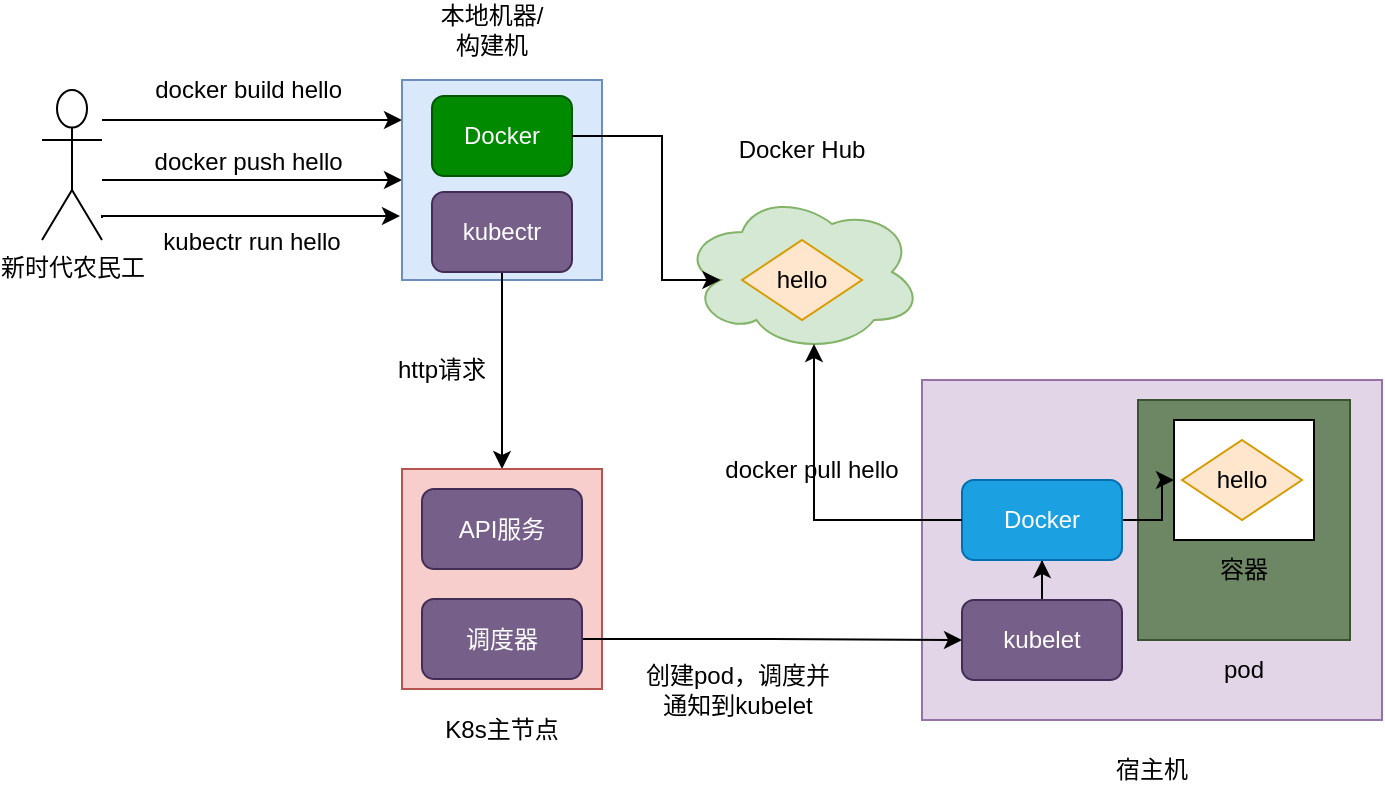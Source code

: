 <mxfile version="26.2.14">
  <diagram name="第 1 页" id="l_VnAO3lRRdTri1zaXOF">
    <mxGraphModel dx="1018" dy="689" grid="1" gridSize="10" guides="1" tooltips="1" connect="1" arrows="1" fold="1" page="1" pageScale="1" pageWidth="827" pageHeight="1169" math="0" shadow="0">
      <root>
        <mxCell id="0" />
        <mxCell id="1" parent="0" />
        <mxCell id="Gcsi8dEuq3cNgSNor6U5-23" value="" style="rounded=0;whiteSpace=wrap;html=1;fillColor=#e1d5e7;strokeColor=#9673a6;" vertex="1" parent="1">
          <mxGeometry x="480" y="430" width="230" height="170" as="geometry" />
        </mxCell>
        <mxCell id="Gcsi8dEuq3cNgSNor6U5-30" value="" style="rounded=0;whiteSpace=wrap;html=1;fillColor=#6d8764;fontColor=#ffffff;strokeColor=#3A5431;" vertex="1" parent="1">
          <mxGeometry x="588" y="440" width="106" height="120" as="geometry" />
        </mxCell>
        <mxCell id="Gcsi8dEuq3cNgSNor6U5-3" value="" style="edgeStyle=orthogonalEdgeStyle;rounded=0;orthogonalLoop=1;jettySize=auto;html=1;" edge="1" parent="1" source="Gcsi8dEuq3cNgSNor6U5-1" target="Gcsi8dEuq3cNgSNor6U5-2">
          <mxGeometry relative="1" as="geometry">
            <Array as="points">
              <mxPoint x="110" y="300" />
              <mxPoint x="110" y="300" />
            </Array>
          </mxGeometry>
        </mxCell>
        <mxCell id="Gcsi8dEuq3cNgSNor6U5-7" style="edgeStyle=orthogonalEdgeStyle;rounded=0;orthogonalLoop=1;jettySize=auto;html=1;entryX=0;entryY=0.5;entryDx=0;entryDy=0;" edge="1" parent="1" source="Gcsi8dEuq3cNgSNor6U5-1" target="Gcsi8dEuq3cNgSNor6U5-2">
          <mxGeometry relative="1" as="geometry">
            <Array as="points">
              <mxPoint x="130" y="330" />
              <mxPoint x="130" y="330" />
            </Array>
          </mxGeometry>
        </mxCell>
        <mxCell id="Gcsi8dEuq3cNgSNor6U5-1" value="新时代农民工" style="shape=umlActor;verticalLabelPosition=bottom;verticalAlign=top;html=1;outlineConnect=0;" vertex="1" parent="1">
          <mxGeometry x="40" y="285" width="30" height="75" as="geometry" />
        </mxCell>
        <mxCell id="Gcsi8dEuq3cNgSNor6U5-2" value="" style="rounded=0;whiteSpace=wrap;html=1;fillColor=#dae8fc;strokeColor=#6c8ebf;" vertex="1" parent="1">
          <mxGeometry x="220" y="280" width="100" height="100" as="geometry" />
        </mxCell>
        <mxCell id="Gcsi8dEuq3cNgSNor6U5-5" value="Docker" style="rounded=1;whiteSpace=wrap;html=1;fillColor=#008a00;fontColor=#ffffff;strokeColor=#005700;" vertex="1" parent="1">
          <mxGeometry x="235" y="288" width="70" height="40" as="geometry" />
        </mxCell>
        <mxCell id="Gcsi8dEuq3cNgSNor6U5-6" value="docker build hello&amp;nbsp;" style="text;html=1;align=center;verticalAlign=middle;whiteSpace=wrap;rounded=0;" vertex="1" parent="1">
          <mxGeometry x="90" y="270" width="110" height="30" as="geometry" />
        </mxCell>
        <mxCell id="Gcsi8dEuq3cNgSNor6U5-8" value="docker push hello&amp;nbsp;" style="text;html=1;align=center;verticalAlign=middle;whiteSpace=wrap;rounded=0;" vertex="1" parent="1">
          <mxGeometry x="90" y="306" width="110" height="30" as="geometry" />
        </mxCell>
        <mxCell id="Gcsi8dEuq3cNgSNor6U5-19" style="edgeStyle=orthogonalEdgeStyle;rounded=0;orthogonalLoop=1;jettySize=auto;html=1;entryX=0.5;entryY=0;entryDx=0;entryDy=0;" edge="1" parent="1" source="Gcsi8dEuq3cNgSNor6U5-9" target="Gcsi8dEuq3cNgSNor6U5-18">
          <mxGeometry relative="1" as="geometry" />
        </mxCell>
        <mxCell id="Gcsi8dEuq3cNgSNor6U5-9" value="kubectr" style="rounded=1;whiteSpace=wrap;html=1;fillColor=#76608a;fontColor=#ffffff;strokeColor=#432D57;" vertex="1" parent="1">
          <mxGeometry x="235" y="336" width="70" height="40" as="geometry" />
        </mxCell>
        <mxCell id="Gcsi8dEuq3cNgSNor6U5-12" style="edgeStyle=orthogonalEdgeStyle;rounded=0;orthogonalLoop=1;jettySize=auto;html=1;entryX=-0.01;entryY=0.69;entryDx=0;entryDy=0;entryPerimeter=0;" edge="1" parent="1">
          <mxGeometry relative="1" as="geometry">
            <mxPoint x="70" y="349" as="sourcePoint" />
            <mxPoint x="219" y="348" as="targetPoint" />
            <Array as="points">
              <mxPoint x="70" y="348" />
            </Array>
          </mxGeometry>
        </mxCell>
        <mxCell id="Gcsi8dEuq3cNgSNor6U5-13" value="kubectr run hello" style="text;html=1;align=center;verticalAlign=middle;whiteSpace=wrap;rounded=0;" vertex="1" parent="1">
          <mxGeometry x="80" y="346" width="130" height="30" as="geometry" />
        </mxCell>
        <mxCell id="Gcsi8dEuq3cNgSNor6U5-14" value="" style="ellipse;shape=cloud;whiteSpace=wrap;html=1;fillColor=#d5e8d4;strokeColor=#82b366;" vertex="1" parent="1">
          <mxGeometry x="360" y="336" width="120" height="80" as="geometry" />
        </mxCell>
        <mxCell id="Gcsi8dEuq3cNgSNor6U5-15" style="edgeStyle=orthogonalEdgeStyle;rounded=0;orthogonalLoop=1;jettySize=auto;html=1;entryX=0.16;entryY=0.55;entryDx=0;entryDy=0;entryPerimeter=0;" edge="1" parent="1" source="Gcsi8dEuq3cNgSNor6U5-5" target="Gcsi8dEuq3cNgSNor6U5-14">
          <mxGeometry relative="1" as="geometry">
            <Array as="points">
              <mxPoint x="350" y="308" />
              <mxPoint x="350" y="380" />
            </Array>
          </mxGeometry>
        </mxCell>
        <mxCell id="Gcsi8dEuq3cNgSNor6U5-16" value="hello" style="rhombus;whiteSpace=wrap;html=1;fillColor=#ffe6cc;strokeColor=#d79b00;" vertex="1" parent="1">
          <mxGeometry x="390" y="360" width="60" height="40" as="geometry" />
        </mxCell>
        <mxCell id="Gcsi8dEuq3cNgSNor6U5-17" value="Docker Hub" style="text;html=1;align=center;verticalAlign=middle;whiteSpace=wrap;rounded=0;" vertex="1" parent="1">
          <mxGeometry x="380" y="300" width="80" height="30" as="geometry" />
        </mxCell>
        <mxCell id="Gcsi8dEuq3cNgSNor6U5-18" value="" style="rounded=0;whiteSpace=wrap;html=1;fillColor=#f8cecc;strokeColor=#b85450;" vertex="1" parent="1">
          <mxGeometry x="220" y="474.5" width="100" height="110" as="geometry" />
        </mxCell>
        <mxCell id="Gcsi8dEuq3cNgSNor6U5-20" value="API服务" style="rounded=1;whiteSpace=wrap;html=1;fillColor=#76608a;fontColor=#ffffff;strokeColor=#432D57;" vertex="1" parent="1">
          <mxGeometry x="230" y="484.5" width="80" height="40" as="geometry" />
        </mxCell>
        <mxCell id="Gcsi8dEuq3cNgSNor6U5-26" style="edgeStyle=orthogonalEdgeStyle;rounded=0;orthogonalLoop=1;jettySize=auto;html=1;" edge="1" parent="1" source="Gcsi8dEuq3cNgSNor6U5-21" target="Gcsi8dEuq3cNgSNor6U5-25">
          <mxGeometry relative="1" as="geometry" />
        </mxCell>
        <mxCell id="Gcsi8dEuq3cNgSNor6U5-21" value="调度器" style="rounded=1;whiteSpace=wrap;html=1;fillColor=#76608a;fontColor=#ffffff;strokeColor=#432D57;" vertex="1" parent="1">
          <mxGeometry x="230" y="539.5" width="80" height="40" as="geometry" />
        </mxCell>
        <mxCell id="Gcsi8dEuq3cNgSNor6U5-22" value="http请求" style="text;html=1;align=center;verticalAlign=middle;whiteSpace=wrap;rounded=0;" vertex="1" parent="1">
          <mxGeometry x="210" y="410" width="60" height="30" as="geometry" />
        </mxCell>
        <mxCell id="Gcsi8dEuq3cNgSNor6U5-31" style="edgeStyle=orthogonalEdgeStyle;rounded=0;orthogonalLoop=1;jettySize=auto;html=1;entryX=0.5;entryY=1;entryDx=0;entryDy=0;" edge="1" parent="1" source="Gcsi8dEuq3cNgSNor6U5-25" target="Gcsi8dEuq3cNgSNor6U5-27">
          <mxGeometry relative="1" as="geometry" />
        </mxCell>
        <mxCell id="Gcsi8dEuq3cNgSNor6U5-25" value="kubelet" style="rounded=1;whiteSpace=wrap;html=1;fillColor=#76608a;fontColor=#ffffff;strokeColor=#432D57;" vertex="1" parent="1">
          <mxGeometry x="500" y="540" width="80" height="40" as="geometry" />
        </mxCell>
        <mxCell id="Gcsi8dEuq3cNgSNor6U5-38" style="edgeStyle=orthogonalEdgeStyle;rounded=0;orthogonalLoop=1;jettySize=auto;html=1;entryX=0;entryY=0.5;entryDx=0;entryDy=0;" edge="1" parent="1" source="Gcsi8dEuq3cNgSNor6U5-27" target="Gcsi8dEuq3cNgSNor6U5-32">
          <mxGeometry relative="1" as="geometry" />
        </mxCell>
        <mxCell id="Gcsi8dEuq3cNgSNor6U5-27" value="Docker" style="rounded=1;whiteSpace=wrap;html=1;fillColor=#1ba1e2;fontColor=#ffffff;strokeColor=#006EAF;" vertex="1" parent="1">
          <mxGeometry x="500" y="480" width="80" height="40" as="geometry" />
        </mxCell>
        <mxCell id="Gcsi8dEuq3cNgSNor6U5-28" style="edgeStyle=orthogonalEdgeStyle;rounded=0;orthogonalLoop=1;jettySize=auto;html=1;entryX=0.55;entryY=0.95;entryDx=0;entryDy=0;entryPerimeter=0;" edge="1" parent="1" source="Gcsi8dEuq3cNgSNor6U5-27" target="Gcsi8dEuq3cNgSNor6U5-14">
          <mxGeometry relative="1" as="geometry" />
        </mxCell>
        <mxCell id="Gcsi8dEuq3cNgSNor6U5-29" value="docker pull hello" style="text;html=1;align=center;verticalAlign=middle;whiteSpace=wrap;rounded=0;" vertex="1" parent="1">
          <mxGeometry x="380" y="460" width="90" height="30" as="geometry" />
        </mxCell>
        <mxCell id="Gcsi8dEuq3cNgSNor6U5-32" value="" style="rounded=0;whiteSpace=wrap;html=1;" vertex="1" parent="1">
          <mxGeometry x="606" y="450" width="70" height="60" as="geometry" />
        </mxCell>
        <mxCell id="Gcsi8dEuq3cNgSNor6U5-33" value="hello" style="rhombus;whiteSpace=wrap;html=1;fillColor=#ffe6cc;strokeColor=#d79b00;" vertex="1" parent="1">
          <mxGeometry x="610" y="460" width="60" height="40" as="geometry" />
        </mxCell>
        <mxCell id="Gcsi8dEuq3cNgSNor6U5-34" value="pod" style="text;html=1;align=center;verticalAlign=middle;whiteSpace=wrap;rounded=0;" vertex="1" parent="1">
          <mxGeometry x="611" y="560" width="60" height="30" as="geometry" />
        </mxCell>
        <mxCell id="Gcsi8dEuq3cNgSNor6U5-35" value="容器" style="text;html=1;align=center;verticalAlign=middle;whiteSpace=wrap;rounded=0;" vertex="1" parent="1">
          <mxGeometry x="611" y="510" width="60" height="30" as="geometry" />
        </mxCell>
        <mxCell id="Gcsi8dEuq3cNgSNor6U5-36" value="创建pod，调度并通知到kubelet" style="text;html=1;align=center;verticalAlign=middle;whiteSpace=wrap;rounded=0;" vertex="1" parent="1">
          <mxGeometry x="340" y="570" width="96" height="30" as="geometry" />
        </mxCell>
        <mxCell id="Gcsi8dEuq3cNgSNor6U5-39" value="宿主机" style="text;html=1;align=center;verticalAlign=middle;whiteSpace=wrap;rounded=0;" vertex="1" parent="1">
          <mxGeometry x="565" y="610" width="60" height="30" as="geometry" />
        </mxCell>
        <mxCell id="Gcsi8dEuq3cNgSNor6U5-40" value="本地机器/构建机" style="text;html=1;align=center;verticalAlign=middle;whiteSpace=wrap;rounded=0;" vertex="1" parent="1">
          <mxGeometry x="235" y="240" width="60" height="30" as="geometry" />
        </mxCell>
        <mxCell id="Gcsi8dEuq3cNgSNor6U5-41" value="K8s主节点" style="text;html=1;align=center;verticalAlign=middle;whiteSpace=wrap;rounded=0;" vertex="1" parent="1">
          <mxGeometry x="240" y="590" width="60" height="30" as="geometry" />
        </mxCell>
      </root>
    </mxGraphModel>
  </diagram>
</mxfile>
